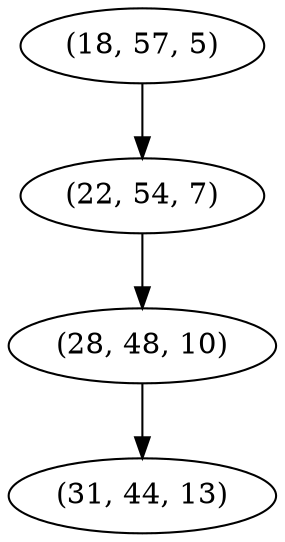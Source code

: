 digraph tree {
    "(18, 57, 5)";
    "(22, 54, 7)";
    "(28, 48, 10)";
    "(31, 44, 13)";
    "(18, 57, 5)" -> "(22, 54, 7)";
    "(22, 54, 7)" -> "(28, 48, 10)";
    "(28, 48, 10)" -> "(31, 44, 13)";
}
